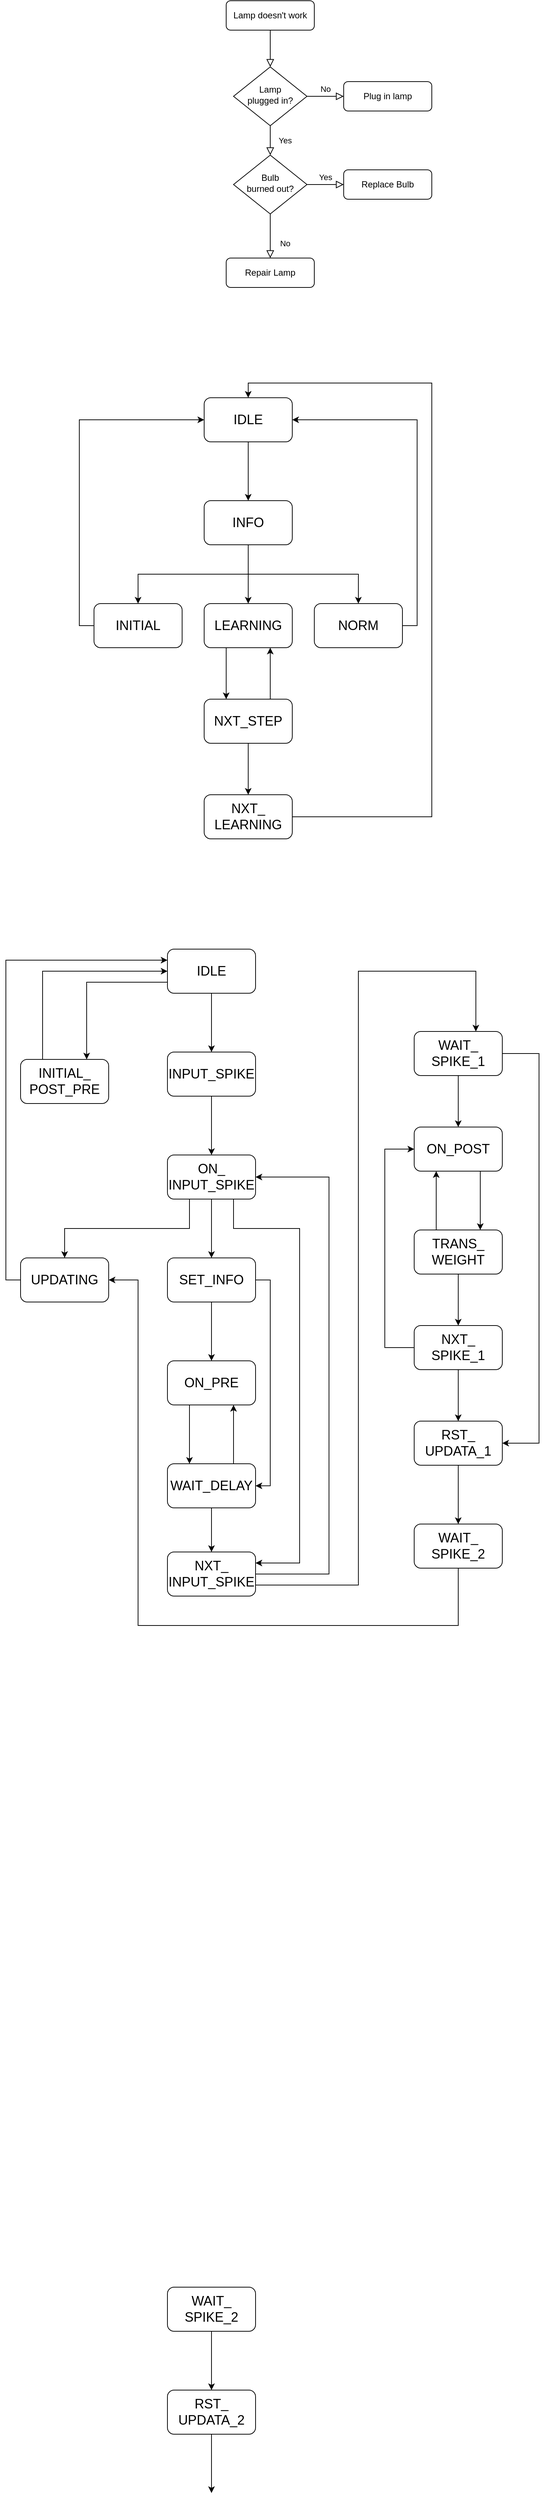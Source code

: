 <mxfile version="23.0.2" type="github">
  <diagram id="C5RBs43oDa-KdzZeNtuy" name="Page-1">
    <mxGraphModel dx="1960" dy="1521" grid="1" gridSize="10" guides="1" tooltips="1" connect="1" arrows="1" fold="1" page="1" pageScale="1" pageWidth="827" pageHeight="1169" math="0" shadow="0">
      <root>
        <mxCell id="WIyWlLk6GJQsqaUBKTNV-0" />
        <mxCell id="WIyWlLk6GJQsqaUBKTNV-1" parent="WIyWlLk6GJQsqaUBKTNV-0" />
        <mxCell id="WIyWlLk6GJQsqaUBKTNV-2" value="" style="rounded=0;html=1;jettySize=auto;orthogonalLoop=1;fontSize=11;endArrow=block;endFill=0;endSize=8;strokeWidth=1;shadow=0;labelBackgroundColor=none;edgeStyle=orthogonalEdgeStyle;" parent="WIyWlLk6GJQsqaUBKTNV-1" source="WIyWlLk6GJQsqaUBKTNV-3" target="WIyWlLk6GJQsqaUBKTNV-6" edge="1">
          <mxGeometry relative="1" as="geometry" />
        </mxCell>
        <mxCell id="WIyWlLk6GJQsqaUBKTNV-3" value="Lamp doesn&#39;t work" style="rounded=1;whiteSpace=wrap;html=1;fontSize=12;glass=0;strokeWidth=1;shadow=0;" parent="WIyWlLk6GJQsqaUBKTNV-1" vertex="1">
          <mxGeometry x="160" y="80" width="120" height="40" as="geometry" />
        </mxCell>
        <mxCell id="WIyWlLk6GJQsqaUBKTNV-4" value="Yes" style="rounded=0;html=1;jettySize=auto;orthogonalLoop=1;fontSize=11;endArrow=block;endFill=0;endSize=8;strokeWidth=1;shadow=0;labelBackgroundColor=none;edgeStyle=orthogonalEdgeStyle;" parent="WIyWlLk6GJQsqaUBKTNV-1" source="WIyWlLk6GJQsqaUBKTNV-6" target="WIyWlLk6GJQsqaUBKTNV-10" edge="1">
          <mxGeometry y="20" relative="1" as="geometry">
            <mxPoint as="offset" />
          </mxGeometry>
        </mxCell>
        <mxCell id="WIyWlLk6GJQsqaUBKTNV-5" value="No" style="edgeStyle=orthogonalEdgeStyle;rounded=0;html=1;jettySize=auto;orthogonalLoop=1;fontSize=11;endArrow=block;endFill=0;endSize=8;strokeWidth=1;shadow=0;labelBackgroundColor=none;" parent="WIyWlLk6GJQsqaUBKTNV-1" source="WIyWlLk6GJQsqaUBKTNV-6" target="WIyWlLk6GJQsqaUBKTNV-7" edge="1">
          <mxGeometry y="10" relative="1" as="geometry">
            <mxPoint as="offset" />
          </mxGeometry>
        </mxCell>
        <mxCell id="WIyWlLk6GJQsqaUBKTNV-6" value="Lamp&lt;br&gt;plugged in?" style="rhombus;whiteSpace=wrap;html=1;shadow=0;fontFamily=Helvetica;fontSize=12;align=center;strokeWidth=1;spacing=6;spacingTop=-4;" parent="WIyWlLk6GJQsqaUBKTNV-1" vertex="1">
          <mxGeometry x="170" y="170" width="100" height="80" as="geometry" />
        </mxCell>
        <mxCell id="WIyWlLk6GJQsqaUBKTNV-7" value="Plug in lamp" style="rounded=1;whiteSpace=wrap;html=1;fontSize=12;glass=0;strokeWidth=1;shadow=0;" parent="WIyWlLk6GJQsqaUBKTNV-1" vertex="1">
          <mxGeometry x="320" y="190" width="120" height="40" as="geometry" />
        </mxCell>
        <mxCell id="WIyWlLk6GJQsqaUBKTNV-8" value="No" style="rounded=0;html=1;jettySize=auto;orthogonalLoop=1;fontSize=11;endArrow=block;endFill=0;endSize=8;strokeWidth=1;shadow=0;labelBackgroundColor=none;edgeStyle=orthogonalEdgeStyle;" parent="WIyWlLk6GJQsqaUBKTNV-1" source="WIyWlLk6GJQsqaUBKTNV-10" target="WIyWlLk6GJQsqaUBKTNV-11" edge="1">
          <mxGeometry x="0.333" y="20" relative="1" as="geometry">
            <mxPoint as="offset" />
          </mxGeometry>
        </mxCell>
        <mxCell id="WIyWlLk6GJQsqaUBKTNV-9" value="Yes" style="edgeStyle=orthogonalEdgeStyle;rounded=0;html=1;jettySize=auto;orthogonalLoop=1;fontSize=11;endArrow=block;endFill=0;endSize=8;strokeWidth=1;shadow=0;labelBackgroundColor=none;" parent="WIyWlLk6GJQsqaUBKTNV-1" source="WIyWlLk6GJQsqaUBKTNV-10" target="WIyWlLk6GJQsqaUBKTNV-12" edge="1">
          <mxGeometry y="10" relative="1" as="geometry">
            <mxPoint as="offset" />
          </mxGeometry>
        </mxCell>
        <mxCell id="WIyWlLk6GJQsqaUBKTNV-10" value="Bulb&lt;br&gt;burned out?" style="rhombus;whiteSpace=wrap;html=1;shadow=0;fontFamily=Helvetica;fontSize=12;align=center;strokeWidth=1;spacing=6;spacingTop=-4;" parent="WIyWlLk6GJQsqaUBKTNV-1" vertex="1">
          <mxGeometry x="170" y="290" width="100" height="80" as="geometry" />
        </mxCell>
        <mxCell id="WIyWlLk6GJQsqaUBKTNV-11" value="Repair Lamp" style="rounded=1;whiteSpace=wrap;html=1;fontSize=12;glass=0;strokeWidth=1;shadow=0;" parent="WIyWlLk6GJQsqaUBKTNV-1" vertex="1">
          <mxGeometry x="160" y="430" width="120" height="40" as="geometry" />
        </mxCell>
        <mxCell id="WIyWlLk6GJQsqaUBKTNV-12" value="Replace Bulb" style="rounded=1;whiteSpace=wrap;html=1;fontSize=12;glass=0;strokeWidth=1;shadow=0;" parent="WIyWlLk6GJQsqaUBKTNV-1" vertex="1">
          <mxGeometry x="320" y="310" width="120" height="40" as="geometry" />
        </mxCell>
        <mxCell id="yngDn8SlQXvrHjI-wFZV-4" value="" style="edgeStyle=orthogonalEdgeStyle;rounded=0;orthogonalLoop=1;jettySize=auto;html=1;" edge="1" parent="WIyWlLk6GJQsqaUBKTNV-1" source="yngDn8SlQXvrHjI-wFZV-0" target="yngDn8SlQXvrHjI-wFZV-3">
          <mxGeometry relative="1" as="geometry" />
        </mxCell>
        <mxCell id="yngDn8SlQXvrHjI-wFZV-0" value="&lt;font style=&quot;font-size: 18px;&quot;&gt;IDLE&lt;/font&gt;" style="rounded=1;whiteSpace=wrap;html=1;" vertex="1" parent="WIyWlLk6GJQsqaUBKTNV-1">
          <mxGeometry x="130" y="620" width="120" height="60" as="geometry" />
        </mxCell>
        <mxCell id="yngDn8SlQXvrHjI-wFZV-6" value="" style="edgeStyle=orthogonalEdgeStyle;rounded=0;orthogonalLoop=1;jettySize=auto;html=1;" edge="1" parent="WIyWlLk6GJQsqaUBKTNV-1" source="yngDn8SlQXvrHjI-wFZV-3" target="yngDn8SlQXvrHjI-wFZV-5">
          <mxGeometry relative="1" as="geometry" />
        </mxCell>
        <mxCell id="yngDn8SlQXvrHjI-wFZV-3" value="&lt;font style=&quot;font-size: 18px;&quot;&gt;INFO&lt;/font&gt;" style="rounded=1;whiteSpace=wrap;html=1;" vertex="1" parent="WIyWlLk6GJQsqaUBKTNV-1">
          <mxGeometry x="130" y="760" width="120" height="60" as="geometry" />
        </mxCell>
        <mxCell id="yngDn8SlQXvrHjI-wFZV-8" value="" style="edgeStyle=orthogonalEdgeStyle;rounded=0;orthogonalLoop=1;jettySize=auto;html=1;" edge="1" parent="WIyWlLk6GJQsqaUBKTNV-1" target="yngDn8SlQXvrHjI-wFZV-7">
          <mxGeometry relative="1" as="geometry">
            <mxPoint x="190" y="860" as="sourcePoint" />
            <Array as="points">
              <mxPoint x="340" y="860" />
            </Array>
          </mxGeometry>
        </mxCell>
        <mxCell id="yngDn8SlQXvrHjI-wFZV-5" value="&lt;font style=&quot;font-size: 18px;&quot;&gt;LEARNING&lt;/font&gt;" style="rounded=1;whiteSpace=wrap;html=1;" vertex="1" parent="WIyWlLk6GJQsqaUBKTNV-1">
          <mxGeometry x="130" y="900" width="120" height="60" as="geometry" />
        </mxCell>
        <mxCell id="yngDn8SlQXvrHjI-wFZV-10" value="" style="edgeStyle=orthogonalEdgeStyle;rounded=0;orthogonalLoop=1;jettySize=auto;html=1;exitX=0.5;exitY=1;exitDx=0;exitDy=0;" edge="1" parent="WIyWlLk6GJQsqaUBKTNV-1" source="yngDn8SlQXvrHjI-wFZV-5" target="yngDn8SlQXvrHjI-wFZV-9">
          <mxGeometry relative="1" as="geometry">
            <Array as="points">
              <mxPoint x="160" y="960" />
            </Array>
          </mxGeometry>
        </mxCell>
        <mxCell id="yngDn8SlQXvrHjI-wFZV-16" style="edgeStyle=orthogonalEdgeStyle;rounded=0;orthogonalLoop=1;jettySize=auto;html=1;exitX=1;exitY=0.5;exitDx=0;exitDy=0;entryX=1;entryY=0.5;entryDx=0;entryDy=0;" edge="1" parent="WIyWlLk6GJQsqaUBKTNV-1" source="yngDn8SlQXvrHjI-wFZV-7" target="yngDn8SlQXvrHjI-wFZV-0">
          <mxGeometry relative="1" as="geometry" />
        </mxCell>
        <mxCell id="yngDn8SlQXvrHjI-wFZV-7" value="&lt;span style=&quot;font-size: 18px;&quot;&gt;NORM&lt;/span&gt;" style="whiteSpace=wrap;html=1;rounded=1;" vertex="1" parent="WIyWlLk6GJQsqaUBKTNV-1">
          <mxGeometry x="280" y="900" width="120" height="60" as="geometry" />
        </mxCell>
        <mxCell id="yngDn8SlQXvrHjI-wFZV-12" value="" style="edgeStyle=orthogonalEdgeStyle;rounded=0;orthogonalLoop=1;jettySize=auto;html=1;" edge="1" parent="WIyWlLk6GJQsqaUBKTNV-1" source="yngDn8SlQXvrHjI-wFZV-9" target="yngDn8SlQXvrHjI-wFZV-11">
          <mxGeometry relative="1" as="geometry" />
        </mxCell>
        <mxCell id="yngDn8SlQXvrHjI-wFZV-17" style="edgeStyle=orthogonalEdgeStyle;rounded=0;orthogonalLoop=1;jettySize=auto;html=1;exitX=0.75;exitY=0;exitDx=0;exitDy=0;entryX=0.75;entryY=1;entryDx=0;entryDy=0;" edge="1" parent="WIyWlLk6GJQsqaUBKTNV-1" source="yngDn8SlQXvrHjI-wFZV-9" target="yngDn8SlQXvrHjI-wFZV-5">
          <mxGeometry relative="1" as="geometry" />
        </mxCell>
        <mxCell id="yngDn8SlQXvrHjI-wFZV-9" value="&lt;span style=&quot;font-size: 18px;&quot;&gt;NXT_STEP&lt;/span&gt;" style="whiteSpace=wrap;html=1;rounded=1;" vertex="1" parent="WIyWlLk6GJQsqaUBKTNV-1">
          <mxGeometry x="130" y="1030" width="120" height="60" as="geometry" />
        </mxCell>
        <mxCell id="yngDn8SlQXvrHjI-wFZV-14" value="" style="edgeStyle=orthogonalEdgeStyle;rounded=0;orthogonalLoop=1;jettySize=auto;html=1;exitX=0.5;exitY=1;exitDx=0;exitDy=0;" edge="1" parent="WIyWlLk6GJQsqaUBKTNV-1" source="yngDn8SlQXvrHjI-wFZV-3" target="yngDn8SlQXvrHjI-wFZV-13">
          <mxGeometry relative="1" as="geometry" />
        </mxCell>
        <mxCell id="yngDn8SlQXvrHjI-wFZV-18" style="edgeStyle=orthogonalEdgeStyle;rounded=0;orthogonalLoop=1;jettySize=auto;html=1;exitX=1;exitY=0.5;exitDx=0;exitDy=0;entryX=0.5;entryY=0;entryDx=0;entryDy=0;" edge="1" parent="WIyWlLk6GJQsqaUBKTNV-1" source="yngDn8SlQXvrHjI-wFZV-11" target="yngDn8SlQXvrHjI-wFZV-0">
          <mxGeometry relative="1" as="geometry">
            <Array as="points">
              <mxPoint x="440" y="1190" />
              <mxPoint x="440" y="600" />
              <mxPoint x="190" y="600" />
            </Array>
          </mxGeometry>
        </mxCell>
        <mxCell id="yngDn8SlQXvrHjI-wFZV-11" value="&lt;span style=&quot;font-size: 18px;&quot;&gt;NXT_&lt;br&gt;LEARNING&lt;/span&gt;" style="whiteSpace=wrap;html=1;rounded=1;" vertex="1" parent="WIyWlLk6GJQsqaUBKTNV-1">
          <mxGeometry x="130" y="1160" width="120" height="60" as="geometry" />
        </mxCell>
        <mxCell id="yngDn8SlQXvrHjI-wFZV-15" style="edgeStyle=orthogonalEdgeStyle;rounded=0;orthogonalLoop=1;jettySize=auto;html=1;exitX=0;exitY=0.5;exitDx=0;exitDy=0;entryX=0;entryY=0.5;entryDx=0;entryDy=0;" edge="1" parent="WIyWlLk6GJQsqaUBKTNV-1" source="yngDn8SlQXvrHjI-wFZV-13" target="yngDn8SlQXvrHjI-wFZV-0">
          <mxGeometry relative="1" as="geometry" />
        </mxCell>
        <mxCell id="yngDn8SlQXvrHjI-wFZV-13" value="&lt;span style=&quot;font-size: 18px;&quot;&gt;INITIAL&lt;/span&gt;" style="whiteSpace=wrap;html=1;rounded=1;" vertex="1" parent="WIyWlLk6GJQsqaUBKTNV-1">
          <mxGeometry x="-20" y="900" width="120" height="60" as="geometry" />
        </mxCell>
        <mxCell id="yngDn8SlQXvrHjI-wFZV-21" value="" style="edgeStyle=orthogonalEdgeStyle;rounded=0;orthogonalLoop=1;jettySize=auto;html=1;" edge="1" parent="WIyWlLk6GJQsqaUBKTNV-1" source="yngDn8SlQXvrHjI-wFZV-19" target="yngDn8SlQXvrHjI-wFZV-20">
          <mxGeometry relative="1" as="geometry" />
        </mxCell>
        <mxCell id="yngDn8SlQXvrHjI-wFZV-54" style="edgeStyle=orthogonalEdgeStyle;rounded=0;orthogonalLoop=1;jettySize=auto;html=1;exitX=0;exitY=0.75;exitDx=0;exitDy=0;entryX=0.75;entryY=0;entryDx=0;entryDy=0;" edge="1" parent="WIyWlLk6GJQsqaUBKTNV-1" source="yngDn8SlQXvrHjI-wFZV-19" target="yngDn8SlQXvrHjI-wFZV-53">
          <mxGeometry relative="1" as="geometry" />
        </mxCell>
        <mxCell id="yngDn8SlQXvrHjI-wFZV-19" value="&lt;font style=&quot;font-size: 18px;&quot;&gt;IDLE&lt;/font&gt;" style="rounded=1;whiteSpace=wrap;html=1;" vertex="1" parent="WIyWlLk6GJQsqaUBKTNV-1">
          <mxGeometry x="80" y="1370" width="120" height="60" as="geometry" />
        </mxCell>
        <mxCell id="yngDn8SlQXvrHjI-wFZV-23" value="" style="edgeStyle=orthogonalEdgeStyle;rounded=0;orthogonalLoop=1;jettySize=auto;html=1;" edge="1" parent="WIyWlLk6GJQsqaUBKTNV-1" source="yngDn8SlQXvrHjI-wFZV-20" target="yngDn8SlQXvrHjI-wFZV-22">
          <mxGeometry relative="1" as="geometry" />
        </mxCell>
        <mxCell id="yngDn8SlQXvrHjI-wFZV-20" value="&lt;font style=&quot;font-size: 18px;&quot;&gt;INPUT_SPIKE&lt;/font&gt;" style="rounded=1;whiteSpace=wrap;html=1;" vertex="1" parent="WIyWlLk6GJQsqaUBKTNV-1">
          <mxGeometry x="80" y="1510" width="120" height="60" as="geometry" />
        </mxCell>
        <mxCell id="yngDn8SlQXvrHjI-wFZV-25" value="" style="edgeStyle=orthogonalEdgeStyle;rounded=0;orthogonalLoop=1;jettySize=auto;html=1;" edge="1" parent="WIyWlLk6GJQsqaUBKTNV-1" source="yngDn8SlQXvrHjI-wFZV-22" target="yngDn8SlQXvrHjI-wFZV-24">
          <mxGeometry relative="1" as="geometry" />
        </mxCell>
        <mxCell id="yngDn8SlQXvrHjI-wFZV-57" style="edgeStyle=orthogonalEdgeStyle;rounded=0;orthogonalLoop=1;jettySize=auto;html=1;exitX=0.5;exitY=1;exitDx=0;exitDy=0;" edge="1" parent="WIyWlLk6GJQsqaUBKTNV-1" source="yngDn8SlQXvrHjI-wFZV-22" target="yngDn8SlQXvrHjI-wFZV-28">
          <mxGeometry relative="1" as="geometry">
            <Array as="points">
              <mxPoint x="110" y="1710" />
              <mxPoint x="110" y="1750" />
              <mxPoint x="-60" y="1750" />
            </Array>
          </mxGeometry>
        </mxCell>
        <mxCell id="yngDn8SlQXvrHjI-wFZV-22" value="&lt;font style=&quot;font-size: 18px;&quot;&gt;ON_&lt;br&gt;INPUT_SPIKE&lt;/font&gt;" style="rounded=1;whiteSpace=wrap;html=1;" vertex="1" parent="WIyWlLk6GJQsqaUBKTNV-1">
          <mxGeometry x="80" y="1650" width="120" height="60" as="geometry" />
        </mxCell>
        <mxCell id="yngDn8SlQXvrHjI-wFZV-27" value="" style="edgeStyle=orthogonalEdgeStyle;rounded=0;orthogonalLoop=1;jettySize=auto;html=1;exitX=0.5;exitY=1;exitDx=0;exitDy=0;entryX=1;entryY=0.25;entryDx=0;entryDy=0;" edge="1" parent="WIyWlLk6GJQsqaUBKTNV-1" source="yngDn8SlQXvrHjI-wFZV-22" target="yngDn8SlQXvrHjI-wFZV-26">
          <mxGeometry relative="1" as="geometry">
            <Array as="points">
              <mxPoint x="170" y="1710" />
              <mxPoint x="170" y="1750" />
              <mxPoint x="260" y="1750" />
              <mxPoint x="260" y="2205" />
            </Array>
          </mxGeometry>
        </mxCell>
        <mxCell id="yngDn8SlQXvrHjI-wFZV-76" style="edgeStyle=orthogonalEdgeStyle;rounded=0;orthogonalLoop=1;jettySize=auto;html=1;exitX=1;exitY=0.5;exitDx=0;exitDy=0;entryX=1;entryY=0.5;entryDx=0;entryDy=0;" edge="1" parent="WIyWlLk6GJQsqaUBKTNV-1" source="yngDn8SlQXvrHjI-wFZV-24" target="yngDn8SlQXvrHjI-wFZV-32">
          <mxGeometry relative="1" as="geometry" />
        </mxCell>
        <mxCell id="yngDn8SlQXvrHjI-wFZV-24" value="&lt;font style=&quot;font-size: 18px;&quot;&gt;SET_INFO&lt;/font&gt;" style="rounded=1;whiteSpace=wrap;html=1;" vertex="1" parent="WIyWlLk6GJQsqaUBKTNV-1">
          <mxGeometry x="80" y="1790" width="120" height="60" as="geometry" />
        </mxCell>
        <mxCell id="yngDn8SlQXvrHjI-wFZV-62" style="edgeStyle=orthogonalEdgeStyle;rounded=0;orthogonalLoop=1;jettySize=auto;html=1;exitX=1;exitY=0.5;exitDx=0;exitDy=0;entryX=1;entryY=0.5;entryDx=0;entryDy=0;" edge="1" parent="WIyWlLk6GJQsqaUBKTNV-1" source="yngDn8SlQXvrHjI-wFZV-26" target="yngDn8SlQXvrHjI-wFZV-22">
          <mxGeometry relative="1" as="geometry">
            <Array as="points">
              <mxPoint x="300" y="2220" />
              <mxPoint x="300" y="1680" />
            </Array>
          </mxGeometry>
        </mxCell>
        <mxCell id="yngDn8SlQXvrHjI-wFZV-63" style="edgeStyle=orthogonalEdgeStyle;rounded=0;orthogonalLoop=1;jettySize=auto;html=1;exitX=1;exitY=0.75;exitDx=0;exitDy=0;" edge="1" parent="WIyWlLk6GJQsqaUBKTNV-1" source="yngDn8SlQXvrHjI-wFZV-26" target="yngDn8SlQXvrHjI-wFZV-36">
          <mxGeometry relative="1" as="geometry">
            <Array as="points">
              <mxPoint x="340" y="2235" />
              <mxPoint x="340" y="1400" />
              <mxPoint x="500" y="1400" />
            </Array>
          </mxGeometry>
        </mxCell>
        <mxCell id="yngDn8SlQXvrHjI-wFZV-26" value="&lt;font style=&quot;font-size: 18px;&quot;&gt;NXT_&lt;br&gt;INPUT_SPIKE&lt;/font&gt;" style="rounded=1;whiteSpace=wrap;html=1;" vertex="1" parent="WIyWlLk6GJQsqaUBKTNV-1">
          <mxGeometry x="80" y="2190" width="120" height="60" as="geometry" />
        </mxCell>
        <mxCell id="yngDn8SlQXvrHjI-wFZV-31" value="" style="edgeStyle=orthogonalEdgeStyle;rounded=0;orthogonalLoop=1;jettySize=auto;html=1;exitX=0.5;exitY=1;exitDx=0;exitDy=0;" edge="1" parent="WIyWlLk6GJQsqaUBKTNV-1" source="yngDn8SlQXvrHjI-wFZV-24" target="yngDn8SlQXvrHjI-wFZV-30">
          <mxGeometry relative="1" as="geometry" />
        </mxCell>
        <mxCell id="yngDn8SlQXvrHjI-wFZV-74" style="edgeStyle=orthogonalEdgeStyle;rounded=0;orthogonalLoop=1;jettySize=auto;html=1;exitX=0;exitY=0.5;exitDx=0;exitDy=0;entryX=0;entryY=0.25;entryDx=0;entryDy=0;" edge="1" parent="WIyWlLk6GJQsqaUBKTNV-1" source="yngDn8SlQXvrHjI-wFZV-28" target="yngDn8SlQXvrHjI-wFZV-19">
          <mxGeometry relative="1" as="geometry" />
        </mxCell>
        <mxCell id="yngDn8SlQXvrHjI-wFZV-28" value="&lt;font style=&quot;font-size: 18px;&quot;&gt;UPDATING&lt;/font&gt;" style="rounded=1;whiteSpace=wrap;html=1;" vertex="1" parent="WIyWlLk6GJQsqaUBKTNV-1">
          <mxGeometry x="-120" y="1790" width="120" height="60" as="geometry" />
        </mxCell>
        <mxCell id="yngDn8SlQXvrHjI-wFZV-33" value="" style="edgeStyle=orthogonalEdgeStyle;rounded=0;orthogonalLoop=1;jettySize=auto;html=1;" edge="1" parent="WIyWlLk6GJQsqaUBKTNV-1" source="yngDn8SlQXvrHjI-wFZV-30" target="yngDn8SlQXvrHjI-wFZV-32">
          <mxGeometry relative="1" as="geometry">
            <Array as="points">
              <mxPoint x="110" y="2020" />
              <mxPoint x="110" y="2020" />
            </Array>
          </mxGeometry>
        </mxCell>
        <mxCell id="yngDn8SlQXvrHjI-wFZV-30" value="&lt;font style=&quot;font-size: 18px;&quot;&gt;ON_PRE&lt;/font&gt;" style="rounded=1;whiteSpace=wrap;html=1;" vertex="1" parent="WIyWlLk6GJQsqaUBKTNV-1">
          <mxGeometry x="80" y="1930" width="120" height="60" as="geometry" />
        </mxCell>
        <mxCell id="yngDn8SlQXvrHjI-wFZV-58" style="edgeStyle=orthogonalEdgeStyle;rounded=0;orthogonalLoop=1;jettySize=auto;html=1;exitX=0.5;exitY=1;exitDx=0;exitDy=0;entryX=0.5;entryY=0;entryDx=0;entryDy=0;" edge="1" parent="WIyWlLk6GJQsqaUBKTNV-1" source="yngDn8SlQXvrHjI-wFZV-32" target="yngDn8SlQXvrHjI-wFZV-26">
          <mxGeometry relative="1" as="geometry" />
        </mxCell>
        <mxCell id="yngDn8SlQXvrHjI-wFZV-59" style="edgeStyle=orthogonalEdgeStyle;rounded=0;orthogonalLoop=1;jettySize=auto;html=1;exitX=0.75;exitY=0;exitDx=0;exitDy=0;entryX=0.75;entryY=1;entryDx=0;entryDy=0;" edge="1" parent="WIyWlLk6GJQsqaUBKTNV-1" source="yngDn8SlQXvrHjI-wFZV-32" target="yngDn8SlQXvrHjI-wFZV-30">
          <mxGeometry relative="1" as="geometry" />
        </mxCell>
        <mxCell id="yngDn8SlQXvrHjI-wFZV-32" value="&lt;font style=&quot;font-size: 18px;&quot;&gt;WAIT_DELAY&lt;/font&gt;" style="rounded=1;whiteSpace=wrap;html=1;" vertex="1" parent="WIyWlLk6GJQsqaUBKTNV-1">
          <mxGeometry x="80" y="2070" width="120" height="60" as="geometry" />
        </mxCell>
        <mxCell id="yngDn8SlQXvrHjI-wFZV-39" value="" style="edgeStyle=orthogonalEdgeStyle;rounded=0;orthogonalLoop=1;jettySize=auto;html=1;" edge="1" parent="WIyWlLk6GJQsqaUBKTNV-1" source="yngDn8SlQXvrHjI-wFZV-36" target="yngDn8SlQXvrHjI-wFZV-38">
          <mxGeometry relative="1" as="geometry" />
        </mxCell>
        <mxCell id="yngDn8SlQXvrHjI-wFZV-65" style="edgeStyle=orthogonalEdgeStyle;rounded=0;orthogonalLoop=1;jettySize=auto;html=1;exitX=1;exitY=0.5;exitDx=0;exitDy=0;entryX=1;entryY=0.5;entryDx=0;entryDy=0;" edge="1" parent="WIyWlLk6GJQsqaUBKTNV-1" source="yngDn8SlQXvrHjI-wFZV-36" target="yngDn8SlQXvrHjI-wFZV-40">
          <mxGeometry relative="1" as="geometry">
            <Array as="points">
              <mxPoint x="586" y="1512" />
              <mxPoint x="586" y="2042" />
            </Array>
          </mxGeometry>
        </mxCell>
        <mxCell id="yngDn8SlQXvrHjI-wFZV-36" value="&lt;font style=&quot;font-size: 18px;&quot;&gt;WAIT_&lt;br&gt;SPIKE_1&lt;/font&gt;" style="rounded=1;whiteSpace=wrap;html=1;" vertex="1" parent="WIyWlLk6GJQsqaUBKTNV-1">
          <mxGeometry x="416" y="1482" width="120" height="60" as="geometry" />
        </mxCell>
        <mxCell id="yngDn8SlQXvrHjI-wFZV-66" style="edgeStyle=orthogonalEdgeStyle;rounded=0;orthogonalLoop=1;jettySize=auto;html=1;exitX=0.75;exitY=1;exitDx=0;exitDy=0;entryX=0.75;entryY=0;entryDx=0;entryDy=0;" edge="1" parent="WIyWlLk6GJQsqaUBKTNV-1" source="yngDn8SlQXvrHjI-wFZV-38" target="yngDn8SlQXvrHjI-wFZV-42">
          <mxGeometry relative="1" as="geometry" />
        </mxCell>
        <mxCell id="yngDn8SlQXvrHjI-wFZV-38" value="&lt;font style=&quot;font-size: 18px;&quot;&gt;ON_POST&lt;/font&gt;" style="rounded=1;whiteSpace=wrap;html=1;" vertex="1" parent="WIyWlLk6GJQsqaUBKTNV-1">
          <mxGeometry x="416" y="1612" width="120" height="60" as="geometry" />
        </mxCell>
        <mxCell id="yngDn8SlQXvrHjI-wFZV-72" value="" style="edgeStyle=orthogonalEdgeStyle;rounded=0;orthogonalLoop=1;jettySize=auto;html=1;" edge="1" parent="WIyWlLk6GJQsqaUBKTNV-1" source="yngDn8SlQXvrHjI-wFZV-40" target="yngDn8SlQXvrHjI-wFZV-71">
          <mxGeometry relative="1" as="geometry" />
        </mxCell>
        <mxCell id="yngDn8SlQXvrHjI-wFZV-40" value="&lt;font style=&quot;font-size: 18px;&quot;&gt;RST_&lt;br&gt;UPDATA_1&lt;/font&gt;" style="rounded=1;whiteSpace=wrap;html=1;" vertex="1" parent="WIyWlLk6GJQsqaUBKTNV-1">
          <mxGeometry x="416" y="2012" width="120" height="60" as="geometry" />
        </mxCell>
        <mxCell id="yngDn8SlQXvrHjI-wFZV-45" value="" style="edgeStyle=orthogonalEdgeStyle;rounded=0;orthogonalLoop=1;jettySize=auto;html=1;" edge="1" parent="WIyWlLk6GJQsqaUBKTNV-1" source="yngDn8SlQXvrHjI-wFZV-42" target="yngDn8SlQXvrHjI-wFZV-44">
          <mxGeometry relative="1" as="geometry" />
        </mxCell>
        <mxCell id="yngDn8SlQXvrHjI-wFZV-68" style="edgeStyle=orthogonalEdgeStyle;rounded=0;orthogonalLoop=1;jettySize=auto;html=1;exitX=0.25;exitY=0;exitDx=0;exitDy=0;entryX=0.25;entryY=1;entryDx=0;entryDy=0;" edge="1" parent="WIyWlLk6GJQsqaUBKTNV-1" source="yngDn8SlQXvrHjI-wFZV-42" target="yngDn8SlQXvrHjI-wFZV-38">
          <mxGeometry relative="1" as="geometry" />
        </mxCell>
        <mxCell id="yngDn8SlQXvrHjI-wFZV-42" value="&lt;font style=&quot;font-size: 18px;&quot;&gt;TRANS_&lt;br&gt;WEIGHT&lt;/font&gt;" style="rounded=1;whiteSpace=wrap;html=1;" vertex="1" parent="WIyWlLk6GJQsqaUBKTNV-1">
          <mxGeometry x="416" y="1752" width="120" height="60" as="geometry" />
        </mxCell>
        <mxCell id="yngDn8SlQXvrHjI-wFZV-69" style="edgeStyle=orthogonalEdgeStyle;rounded=0;orthogonalLoop=1;jettySize=auto;html=1;exitX=0;exitY=0.5;exitDx=0;exitDy=0;entryX=0;entryY=0.5;entryDx=0;entryDy=0;" edge="1" parent="WIyWlLk6GJQsqaUBKTNV-1" source="yngDn8SlQXvrHjI-wFZV-44" target="yngDn8SlQXvrHjI-wFZV-38">
          <mxGeometry relative="1" as="geometry">
            <Array as="points">
              <mxPoint x="376" y="1912" />
              <mxPoint x="376" y="1642" />
            </Array>
          </mxGeometry>
        </mxCell>
        <mxCell id="yngDn8SlQXvrHjI-wFZV-70" style="edgeStyle=orthogonalEdgeStyle;rounded=0;orthogonalLoop=1;jettySize=auto;html=1;exitX=0.5;exitY=1;exitDx=0;exitDy=0;" edge="1" parent="WIyWlLk6GJQsqaUBKTNV-1" source="yngDn8SlQXvrHjI-wFZV-44" target="yngDn8SlQXvrHjI-wFZV-40">
          <mxGeometry relative="1" as="geometry" />
        </mxCell>
        <mxCell id="yngDn8SlQXvrHjI-wFZV-44" value="&lt;font style=&quot;font-size: 18px;&quot;&gt;NXT_&lt;br&gt;SPIKE_1&lt;/font&gt;" style="rounded=1;whiteSpace=wrap;html=1;" vertex="1" parent="WIyWlLk6GJQsqaUBKTNV-1">
          <mxGeometry x="416" y="1882" width="120" height="60" as="geometry" />
        </mxCell>
        <mxCell id="yngDn8SlQXvrHjI-wFZV-49" value="" style="edgeStyle=orthogonalEdgeStyle;rounded=0;orthogonalLoop=1;jettySize=auto;html=1;" edge="1" parent="WIyWlLk6GJQsqaUBKTNV-1" source="yngDn8SlQXvrHjI-wFZV-46" target="yngDn8SlQXvrHjI-wFZV-48">
          <mxGeometry relative="1" as="geometry" />
        </mxCell>
        <mxCell id="yngDn8SlQXvrHjI-wFZV-46" value="&lt;font style=&quot;font-size: 18px;&quot;&gt;WAIT_&lt;br&gt;SPIKE_2&lt;/font&gt;" style="rounded=1;whiteSpace=wrap;html=1;" vertex="1" parent="WIyWlLk6GJQsqaUBKTNV-1">
          <mxGeometry x="80" y="3190" width="120" height="60" as="geometry" />
        </mxCell>
        <mxCell id="yngDn8SlQXvrHjI-wFZV-51" value="" style="edgeStyle=orthogonalEdgeStyle;rounded=0;orthogonalLoop=1;jettySize=auto;html=1;" edge="1" parent="WIyWlLk6GJQsqaUBKTNV-1" source="yngDn8SlQXvrHjI-wFZV-48">
          <mxGeometry relative="1" as="geometry">
            <mxPoint x="140" y="3470" as="targetPoint" />
          </mxGeometry>
        </mxCell>
        <mxCell id="yngDn8SlQXvrHjI-wFZV-48" value="&lt;font style=&quot;font-size: 18px;&quot;&gt;RST_&lt;br&gt;UPDATA_2&lt;/font&gt;" style="rounded=1;whiteSpace=wrap;html=1;" vertex="1" parent="WIyWlLk6GJQsqaUBKTNV-1">
          <mxGeometry x="80" y="3330" width="120" height="60" as="geometry" />
        </mxCell>
        <mxCell id="yngDn8SlQXvrHjI-wFZV-55" style="edgeStyle=orthogonalEdgeStyle;rounded=0;orthogonalLoop=1;jettySize=auto;html=1;exitX=0.25;exitY=0;exitDx=0;exitDy=0;entryX=0;entryY=0.5;entryDx=0;entryDy=0;" edge="1" parent="WIyWlLk6GJQsqaUBKTNV-1" source="yngDn8SlQXvrHjI-wFZV-53" target="yngDn8SlQXvrHjI-wFZV-19">
          <mxGeometry relative="1" as="geometry" />
        </mxCell>
        <mxCell id="yngDn8SlQXvrHjI-wFZV-53" value="&lt;font style=&quot;font-size: 18px;&quot;&gt;INITIAL_&lt;br&gt;POST_PRE&lt;/font&gt;" style="rounded=1;whiteSpace=wrap;html=1;" vertex="1" parent="WIyWlLk6GJQsqaUBKTNV-1">
          <mxGeometry x="-120" y="1520" width="120" height="60" as="geometry" />
        </mxCell>
        <mxCell id="yngDn8SlQXvrHjI-wFZV-73" style="edgeStyle=orthogonalEdgeStyle;rounded=0;orthogonalLoop=1;jettySize=auto;html=1;exitX=0.5;exitY=1;exitDx=0;exitDy=0;entryX=1;entryY=0.5;entryDx=0;entryDy=0;" edge="1" parent="WIyWlLk6GJQsqaUBKTNV-1" source="yngDn8SlQXvrHjI-wFZV-71" target="yngDn8SlQXvrHjI-wFZV-28">
          <mxGeometry relative="1" as="geometry">
            <Array as="points">
              <mxPoint x="476" y="2290" />
              <mxPoint x="40" y="2290" />
              <mxPoint x="40" y="1820" />
            </Array>
          </mxGeometry>
        </mxCell>
        <mxCell id="yngDn8SlQXvrHjI-wFZV-71" value="&lt;font style=&quot;font-size: 18px;&quot;&gt;WAIT_&lt;br&gt;SPIKE_2&lt;/font&gt;" style="rounded=1;whiteSpace=wrap;html=1;" vertex="1" parent="WIyWlLk6GJQsqaUBKTNV-1">
          <mxGeometry x="416" y="2152" width="120" height="60" as="geometry" />
        </mxCell>
      </root>
    </mxGraphModel>
  </diagram>
</mxfile>
